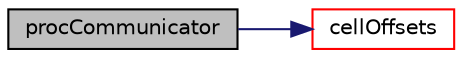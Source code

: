 digraph "procCommunicator"
{
  bgcolor="transparent";
  edge [fontname="Helvetica",fontsize="10",labelfontname="Helvetica",labelfontsize="10"];
  node [fontname="Helvetica",fontsize="10",shape=record];
  rankdir="LR";
  Node2519 [label="procCommunicator",height=0.2,width=0.4,color="black", fillcolor="grey75", style="filled", fontcolor="black"];
  Node2519 -> Node2520 [color="midnightblue",fontsize="10",style="solid",fontname="Helvetica"];
  Node2520 [label="cellOffsets",height=0.2,width=0.4,color="red",URL="$a28013.html#a8b75b6092d6cfbc6b4fc897e0d7488cd",tooltip="Mapping from processor to procMesh cells. "];
}
